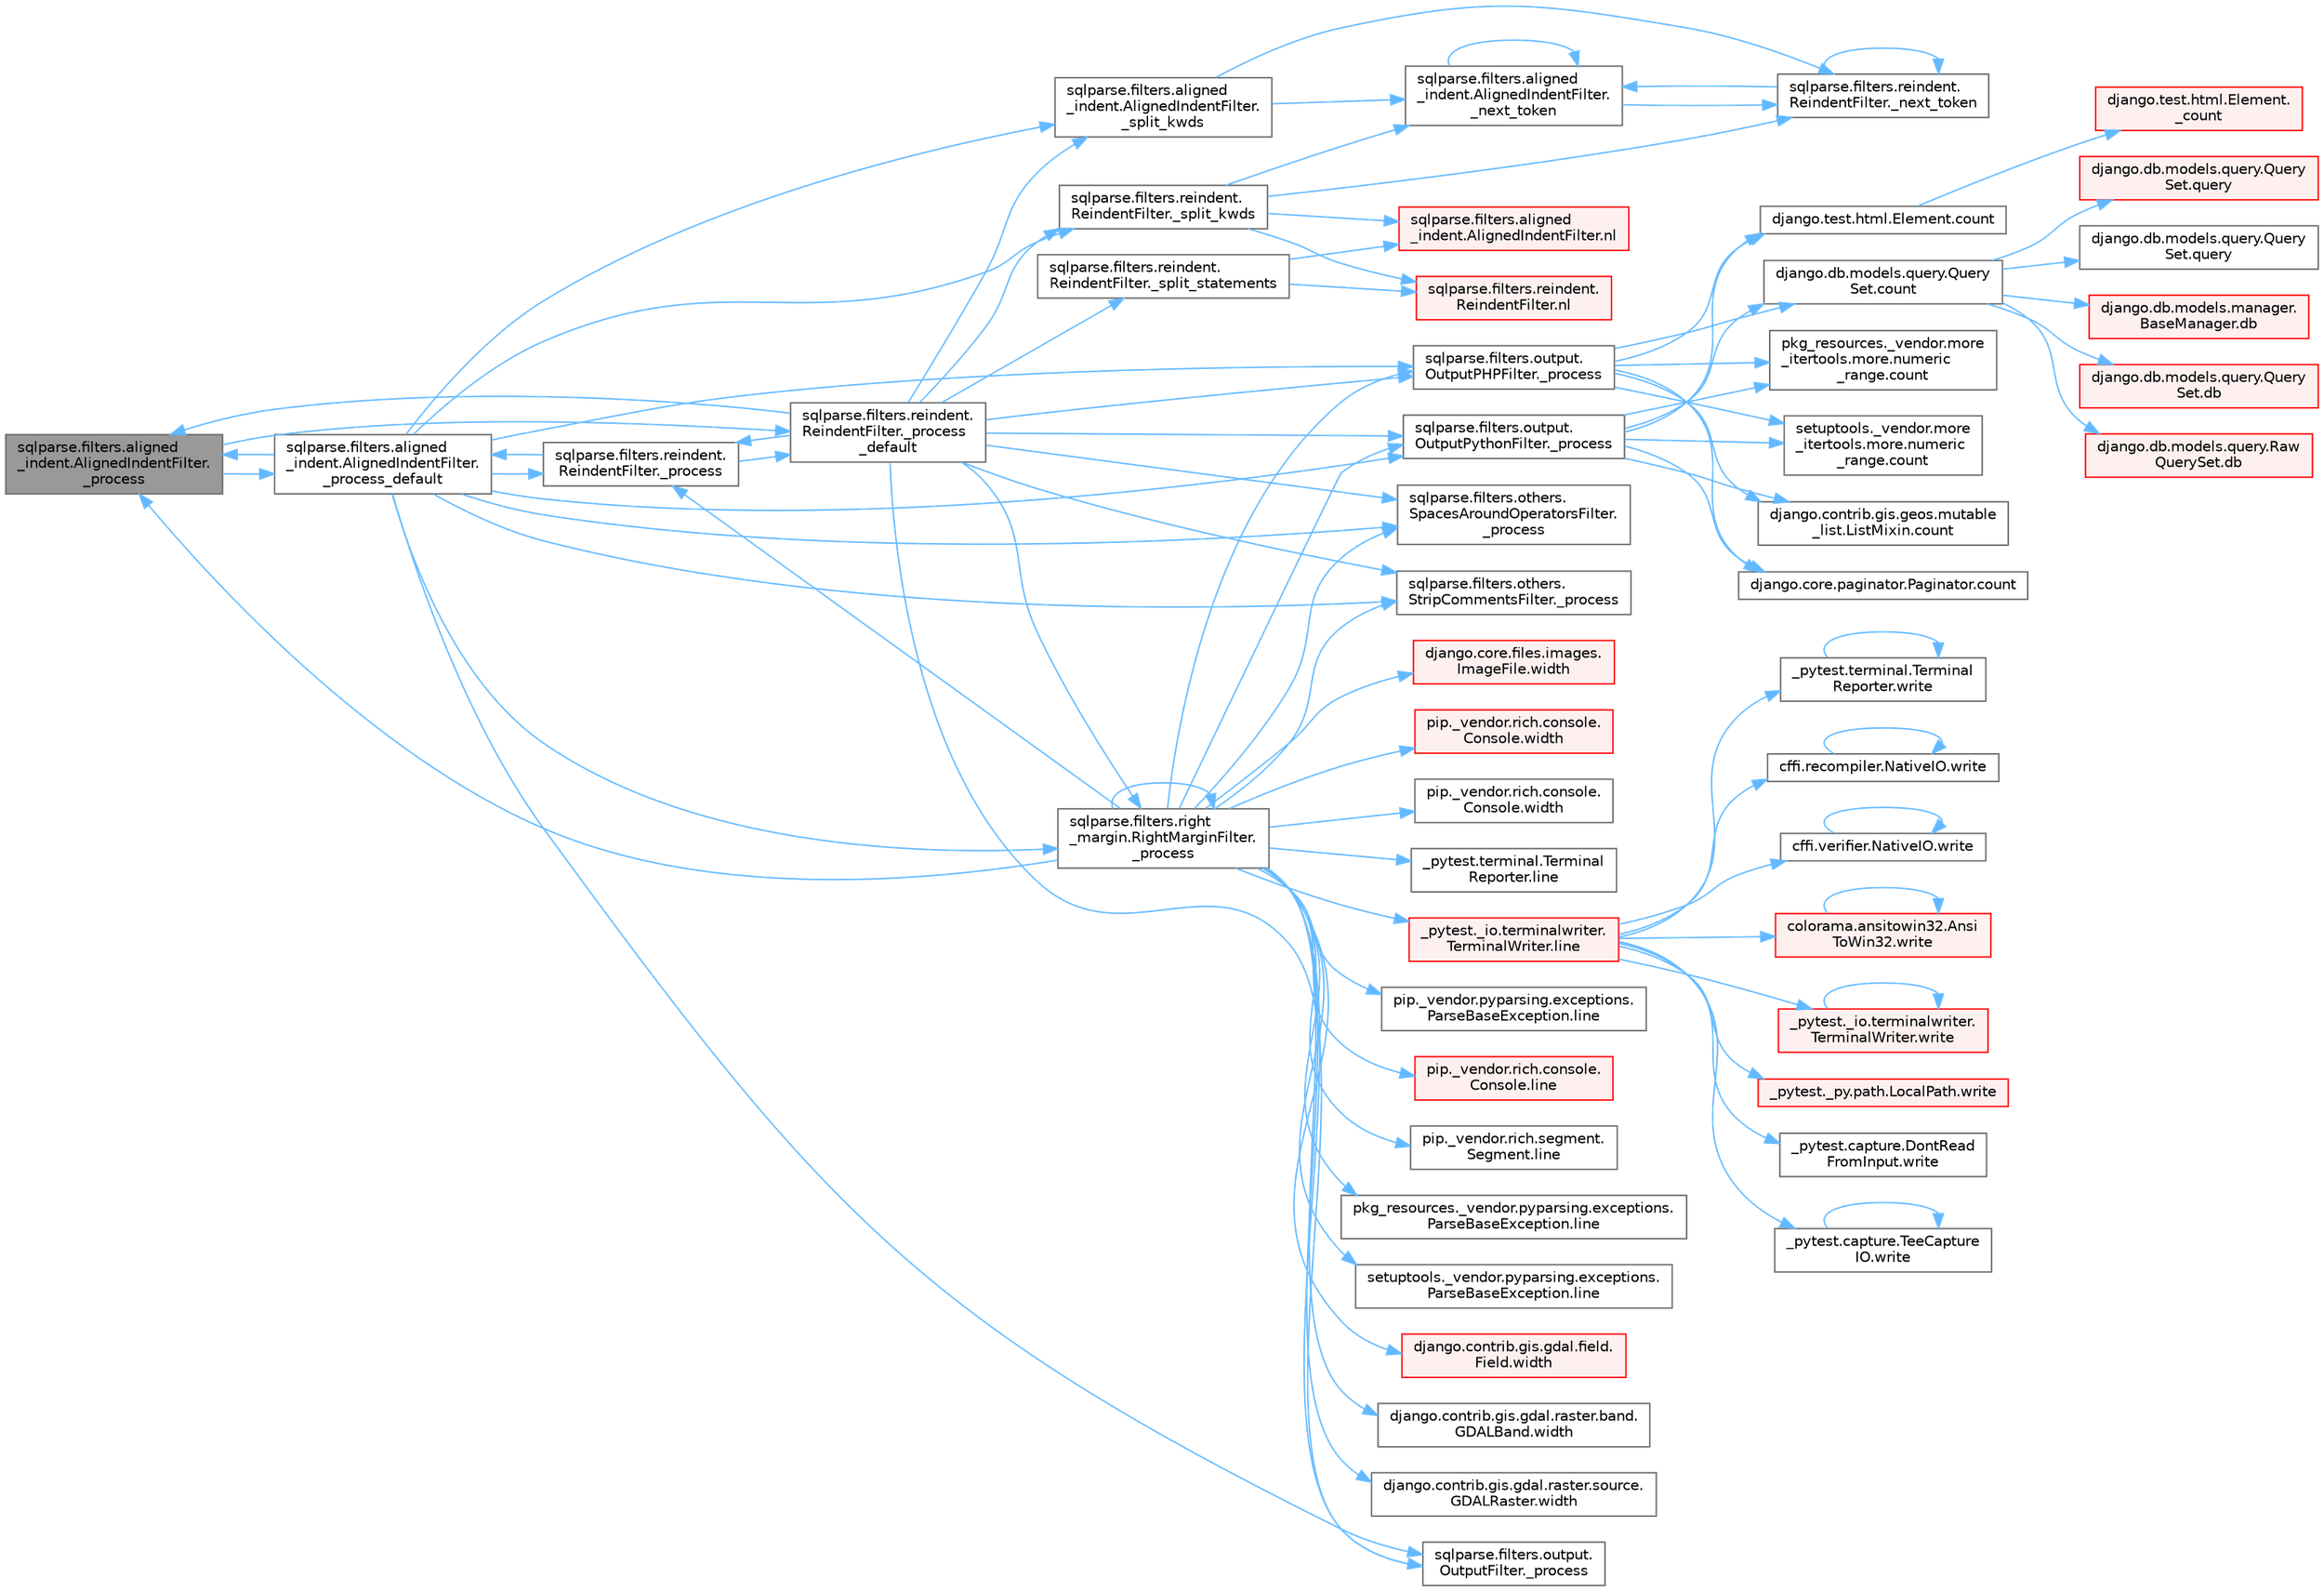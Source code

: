 digraph "sqlparse.filters.aligned_indent.AlignedIndentFilter._process"
{
 // LATEX_PDF_SIZE
  bgcolor="transparent";
  edge [fontname=Helvetica,fontsize=10,labelfontname=Helvetica,labelfontsize=10];
  node [fontname=Helvetica,fontsize=10,shape=box,height=0.2,width=0.4];
  rankdir="LR";
  Node1 [id="Node000001",label="sqlparse.filters.aligned\l_indent.AlignedIndentFilter.\l_process",height=0.2,width=0.4,color="gray40", fillcolor="grey60", style="filled", fontcolor="black",tooltip=" "];
  Node1 -> Node2 [id="edge1_Node000001_Node000002",color="steelblue1",style="solid",tooltip=" "];
  Node2 [id="Node000002",label="sqlparse.filters.aligned\l_indent.AlignedIndentFilter.\l_process_default",height=0.2,width=0.4,color="grey40", fillcolor="white", style="filled",URL="$classsqlparse_1_1filters_1_1aligned__indent_1_1_aligned_indent_filter.html#a3ea4e4dfdbefcbe959c08542b0d53201",tooltip=" "];
  Node2 -> Node1 [id="edge2_Node000002_Node000001",color="steelblue1",style="solid",tooltip=" "];
  Node2 -> Node3 [id="edge3_Node000002_Node000003",color="steelblue1",style="solid",tooltip=" "];
  Node3 [id="Node000003",label="sqlparse.filters.others.\lSpacesAroundOperatorsFilter.\l_process",height=0.2,width=0.4,color="grey40", fillcolor="white", style="filled",URL="$classsqlparse_1_1filters_1_1others_1_1_spaces_around_operators_filter.html#a20b255fae878be2cccea5a47abd763eb",tooltip=" "];
  Node2 -> Node4 [id="edge4_Node000002_Node000004",color="steelblue1",style="solid",tooltip=" "];
  Node4 [id="Node000004",label="sqlparse.filters.others.\lStripCommentsFilter._process",height=0.2,width=0.4,color="grey40", fillcolor="white", style="filled",URL="$classsqlparse_1_1filters_1_1others_1_1_strip_comments_filter.html#a75ad49ebb49afa20e94ce6d5bdfb733e",tooltip=" "];
  Node2 -> Node5 [id="edge5_Node000002_Node000005",color="steelblue1",style="solid",tooltip=" "];
  Node5 [id="Node000005",label="sqlparse.filters.output.\lOutputFilter._process",height=0.2,width=0.4,color="grey40", fillcolor="white", style="filled",URL="$classsqlparse_1_1filters_1_1output_1_1_output_filter.html#a6af9592b6be9158cebfe22c2c6929192",tooltip=" "];
  Node2 -> Node6 [id="edge6_Node000002_Node000006",color="steelblue1",style="solid",tooltip=" "];
  Node6 [id="Node000006",label="sqlparse.filters.output.\lOutputPHPFilter._process",height=0.2,width=0.4,color="grey40", fillcolor="white", style="filled",URL="$classsqlparse_1_1filters_1_1output_1_1_output_p_h_p_filter.html#a04e946235754e1e1a0717a17a2ab7980",tooltip=" "];
  Node6 -> Node7 [id="edge7_Node000006_Node000007",color="steelblue1",style="solid",tooltip=" "];
  Node7 [id="Node000007",label="django.contrib.gis.geos.mutable\l_list.ListMixin.count",height=0.2,width=0.4,color="grey40", fillcolor="white", style="filled",URL="$classdjango_1_1contrib_1_1gis_1_1geos_1_1mutable__list_1_1_list_mixin.html#a52a5d6a5f27045cb138ba9a57df5e921",tooltip=" "];
  Node6 -> Node8 [id="edge8_Node000006_Node000008",color="steelblue1",style="solid",tooltip=" "];
  Node8 [id="Node000008",label="django.core.paginator.Paginator.count",height=0.2,width=0.4,color="grey40", fillcolor="white", style="filled",URL="$classdjango_1_1core_1_1paginator_1_1_paginator.html#ac2c18c5d294f3d2c27754dfc6309dbec",tooltip=" "];
  Node6 -> Node9 [id="edge9_Node000006_Node000009",color="steelblue1",style="solid",tooltip=" "];
  Node9 [id="Node000009",label="django.db.models.query.Query\lSet.count",height=0.2,width=0.4,color="grey40", fillcolor="white", style="filled",URL="$classdjango_1_1db_1_1models_1_1query_1_1_query_set.html#a50571215acaaa76c6f87732de6bde934",tooltip=" "];
  Node9 -> Node10 [id="edge10_Node000009_Node000010",color="steelblue1",style="solid",tooltip=" "];
  Node10 [id="Node000010",label="django.db.models.manager.\lBaseManager.db",height=0.2,width=0.4,color="red", fillcolor="#FFF0F0", style="filled",URL="$classdjango_1_1db_1_1models_1_1manager_1_1_base_manager.html#ad6c30d1033fbe64ca4ac1d2bf0162a8a",tooltip=" "];
  Node9 -> Node18 [id="edge11_Node000009_Node000018",color="steelblue1",style="solid",tooltip=" "];
  Node18 [id="Node000018",label="django.db.models.query.Query\lSet.db",height=0.2,width=0.4,color="red", fillcolor="#FFF0F0", style="filled",URL="$classdjango_1_1db_1_1models_1_1query_1_1_query_set.html#a6ff7e94dd4e7293da5fb86f6349ce9b8",tooltip=" "];
  Node9 -> Node19 [id="edge12_Node000009_Node000019",color="steelblue1",style="solid",tooltip=" "];
  Node19 [id="Node000019",label="django.db.models.query.Raw\lQuerySet.db",height=0.2,width=0.4,color="red", fillcolor="#FFF0F0", style="filled",URL="$classdjango_1_1db_1_1models_1_1query_1_1_raw_query_set.html#a1f352bf15faf0aa43e22709fde8f7564",tooltip=" "];
  Node9 -> Node20 [id="edge13_Node000009_Node000020",color="steelblue1",style="solid",tooltip=" "];
  Node20 [id="Node000020",label="django.db.models.query.Query\lSet.query",height=0.2,width=0.4,color="red", fillcolor="#FFF0F0", style="filled",URL="$classdjango_1_1db_1_1models_1_1query_1_1_query_set.html#a8028ed81b109acb162489dbd16604c83",tooltip=" "];
  Node9 -> Node22 [id="edge14_Node000009_Node000022",color="steelblue1",style="solid",tooltip=" "];
  Node22 [id="Node000022",label="django.db.models.query.Query\lSet.query",height=0.2,width=0.4,color="grey40", fillcolor="white", style="filled",URL="$classdjango_1_1db_1_1models_1_1query_1_1_query_set.html#a0b0307a9b3f65303afb2c5783372d2c2",tooltip=" "];
  Node6 -> Node23 [id="edge15_Node000006_Node000023",color="steelblue1",style="solid",tooltip=" "];
  Node23 [id="Node000023",label="django.test.html.Element.count",height=0.2,width=0.4,color="grey40", fillcolor="white", style="filled",URL="$classdjango_1_1test_1_1html_1_1_element.html#a4ec3c5c3429fb44a2715de6f0fab7864",tooltip=" "];
  Node23 -> Node24 [id="edge16_Node000023_Node000024",color="steelblue1",style="solid",tooltip=" "];
  Node24 [id="Node000024",label="django.test.html.Element.\l_count",height=0.2,width=0.4,color="red", fillcolor="#FFF0F0", style="filled",URL="$classdjango_1_1test_1_1html_1_1_element.html#a41931b250e40c64a492d92a08ecda738",tooltip=" "];
  Node6 -> Node3410 [id="edge17_Node000006_Node003410",color="steelblue1",style="solid",tooltip=" "];
  Node3410 [id="Node003410",label="pkg_resources._vendor.more\l_itertools.more.numeric\l_range.count",height=0.2,width=0.4,color="grey40", fillcolor="white", style="filled",URL="$classpkg__resources_1_1__vendor_1_1more__itertools_1_1more_1_1numeric__range.html#a9e81a46e7ea3f796d17035c9100ff1e7",tooltip=" "];
  Node6 -> Node3411 [id="edge18_Node000006_Node003411",color="steelblue1",style="solid",tooltip=" "];
  Node3411 [id="Node003411",label="setuptools._vendor.more\l_itertools.more.numeric\l_range.count",height=0.2,width=0.4,color="grey40", fillcolor="white", style="filled",URL="$classsetuptools_1_1__vendor_1_1more__itertools_1_1more_1_1numeric__range.html#a906f0c4877f63fc1f2551daef75ae91f",tooltip=" "];
  Node2 -> Node4531 [id="edge19_Node000002_Node004531",color="steelblue1",style="solid",tooltip=" "];
  Node4531 [id="Node004531",label="sqlparse.filters.output.\lOutputPythonFilter._process",height=0.2,width=0.4,color="grey40", fillcolor="white", style="filled",URL="$classsqlparse_1_1filters_1_1output_1_1_output_python_filter.html#a7c6321a8ac3f268ad06caf05f26a42f8",tooltip=" "];
  Node4531 -> Node7 [id="edge20_Node004531_Node000007",color="steelblue1",style="solid",tooltip=" "];
  Node4531 -> Node8 [id="edge21_Node004531_Node000008",color="steelblue1",style="solid",tooltip=" "];
  Node4531 -> Node9 [id="edge22_Node004531_Node000009",color="steelblue1",style="solid",tooltip=" "];
  Node4531 -> Node23 [id="edge23_Node004531_Node000023",color="steelblue1",style="solid",tooltip=" "];
  Node4531 -> Node3410 [id="edge24_Node004531_Node003410",color="steelblue1",style="solid",tooltip=" "];
  Node4531 -> Node3411 [id="edge25_Node004531_Node003411",color="steelblue1",style="solid",tooltip=" "];
  Node2 -> Node4532 [id="edge26_Node000002_Node004532",color="steelblue1",style="solid",tooltip=" "];
  Node4532 [id="Node004532",label="sqlparse.filters.reindent.\lReindentFilter._process",height=0.2,width=0.4,color="grey40", fillcolor="white", style="filled",URL="$classsqlparse_1_1filters_1_1reindent_1_1_reindent_filter.html#aa8d7cd3a887a74b15b60245754c2f0ad",tooltip=" "];
  Node4532 -> Node2 [id="edge27_Node004532_Node000002",color="steelblue1",style="solid",tooltip=" "];
  Node4532 -> Node4533 [id="edge28_Node004532_Node004533",color="steelblue1",style="solid",tooltip=" "];
  Node4533 [id="Node004533",label="sqlparse.filters.reindent.\lReindentFilter._process\l_default",height=0.2,width=0.4,color="grey40", fillcolor="white", style="filled",URL="$classsqlparse_1_1filters_1_1reindent_1_1_reindent_filter.html#a1c1a3a8db38895a336e3e44c9ce4dc14",tooltip=" "];
  Node4533 -> Node1 [id="edge29_Node004533_Node000001",color="steelblue1",style="solid",tooltip=" "];
  Node4533 -> Node3 [id="edge30_Node004533_Node000003",color="steelblue1",style="solid",tooltip=" "];
  Node4533 -> Node4 [id="edge31_Node004533_Node000004",color="steelblue1",style="solid",tooltip=" "];
  Node4533 -> Node5 [id="edge32_Node004533_Node000005",color="steelblue1",style="solid",tooltip=" "];
  Node4533 -> Node6 [id="edge33_Node004533_Node000006",color="steelblue1",style="solid",tooltip=" "];
  Node4533 -> Node4531 [id="edge34_Node004533_Node004531",color="steelblue1",style="solid",tooltip=" "];
  Node4533 -> Node4532 [id="edge35_Node004533_Node004532",color="steelblue1",style="solid",tooltip=" "];
  Node4533 -> Node4534 [id="edge36_Node004533_Node004534",color="steelblue1",style="solid",tooltip=" "];
  Node4534 [id="Node004534",label="sqlparse.filters.right\l_margin.RightMarginFilter.\l_process",height=0.2,width=0.4,color="grey40", fillcolor="white", style="filled",URL="$classsqlparse_1_1filters_1_1right__margin_1_1_right_margin_filter.html#a62b0707d94aff59b0fc1428eca96f6a9",tooltip=" "];
  Node4534 -> Node1 [id="edge37_Node004534_Node000001",color="steelblue1",style="solid",tooltip=" "];
  Node4534 -> Node3 [id="edge38_Node004534_Node000003",color="steelblue1",style="solid",tooltip=" "];
  Node4534 -> Node4 [id="edge39_Node004534_Node000004",color="steelblue1",style="solid",tooltip=" "];
  Node4534 -> Node5 [id="edge40_Node004534_Node000005",color="steelblue1",style="solid",tooltip=" "];
  Node4534 -> Node6 [id="edge41_Node004534_Node000006",color="steelblue1",style="solid",tooltip=" "];
  Node4534 -> Node4531 [id="edge42_Node004534_Node004531",color="steelblue1",style="solid",tooltip=" "];
  Node4534 -> Node4532 [id="edge43_Node004534_Node004532",color="steelblue1",style="solid",tooltip=" "];
  Node4534 -> Node4534 [id="edge44_Node004534_Node004534",color="steelblue1",style="solid",tooltip=" "];
  Node4534 -> Node241 [id="edge45_Node004534_Node000241",color="steelblue1",style="solid",tooltip=" "];
  Node241 [id="Node000241",label="_pytest._io.terminalwriter.\lTerminalWriter.line",height=0.2,width=0.4,color="red", fillcolor="#FFF0F0", style="filled",URL="$class__pytest_1_1__io_1_1terminalwriter_1_1_terminal_writer.html#a70c206b6c71b946771673c95d93d5d5a",tooltip=" "];
  Node241 -> Node242 [id="edge46_Node000241_Node000242",color="steelblue1",style="solid",tooltip=" "];
  Node242 [id="Node000242",label="_pytest._io.terminalwriter.\lTerminalWriter.write",height=0.2,width=0.4,color="red", fillcolor="#FFF0F0", style="filled",URL="$class__pytest_1_1__io_1_1terminalwriter_1_1_terminal_writer.html#ab011b237aec5bafbe3761ee6eceaa5b1",tooltip=" "];
  Node242 -> Node242 [id="edge47_Node000242_Node000242",color="steelblue1",style="solid",tooltip=" "];
  Node241 -> Node3961 [id="edge48_Node000241_Node003961",color="steelblue1",style="solid",tooltip=" "];
  Node3961 [id="Node003961",label="_pytest._py.path.LocalPath.write",height=0.2,width=0.4,color="red", fillcolor="#FFF0F0", style="filled",URL="$class__pytest_1_1__py_1_1path_1_1_local_path.html#a8f782fcf3e7b991a42259724f3d25de2",tooltip=" "];
  Node241 -> Node3962 [id="edge49_Node000241_Node003962",color="steelblue1",style="solid",tooltip=" "];
  Node3962 [id="Node003962",label="_pytest.capture.DontRead\lFromInput.write",height=0.2,width=0.4,color="grey40", fillcolor="white", style="filled",URL="$class__pytest_1_1capture_1_1_dont_read_from_input.html#a406eef5fc6e2a689e4095b418e34258e",tooltip=" "];
  Node241 -> Node3963 [id="edge50_Node000241_Node003963",color="steelblue1",style="solid",tooltip=" "];
  Node3963 [id="Node003963",label="_pytest.capture.TeeCapture\lIO.write",height=0.2,width=0.4,color="grey40", fillcolor="white", style="filled",URL="$class__pytest_1_1capture_1_1_tee_capture_i_o.html#ad2ae68f89adb705539b1f510ac1d2a06",tooltip=" "];
  Node3963 -> Node3963 [id="edge51_Node003963_Node003963",color="steelblue1",style="solid",tooltip=" "];
  Node241 -> Node3964 [id="edge52_Node000241_Node003964",color="steelblue1",style="solid",tooltip=" "];
  Node3964 [id="Node003964",label="_pytest.terminal.Terminal\lReporter.write",height=0.2,width=0.4,color="grey40", fillcolor="white", style="filled",URL="$class__pytest_1_1terminal_1_1_terminal_reporter.html#a6a83fce851fa9dfdc476bc6fb0d4595b",tooltip=" "];
  Node3964 -> Node3964 [id="edge53_Node003964_Node003964",color="steelblue1",style="solid",tooltip=" "];
  Node241 -> Node3965 [id="edge54_Node000241_Node003965",color="steelblue1",style="solid",tooltip=" "];
  Node3965 [id="Node003965",label="cffi.recompiler.NativeIO.write",height=0.2,width=0.4,color="grey40", fillcolor="white", style="filled",URL="$classcffi_1_1recompiler_1_1_native_i_o.html#a179e7b41f653f51024a2cc98ad72cbbe",tooltip=" "];
  Node3965 -> Node3965 [id="edge55_Node003965_Node003965",color="steelblue1",style="solid",tooltip=" "];
  Node241 -> Node3966 [id="edge56_Node000241_Node003966",color="steelblue1",style="solid",tooltip=" "];
  Node3966 [id="Node003966",label="cffi.verifier.NativeIO.write",height=0.2,width=0.4,color="grey40", fillcolor="white", style="filled",URL="$classcffi_1_1verifier_1_1_native_i_o.html#a9f02f1e437c53293db7389ce253ee238",tooltip=" "];
  Node3966 -> Node3966 [id="edge57_Node003966_Node003966",color="steelblue1",style="solid",tooltip=" "];
  Node241 -> Node3967 [id="edge58_Node000241_Node003967",color="steelblue1",style="solid",tooltip=" "];
  Node3967 [id="Node003967",label="colorama.ansitowin32.Ansi\lToWin32.write",height=0.2,width=0.4,color="red", fillcolor="#FFF0F0", style="filled",URL="$classcolorama_1_1ansitowin32_1_1_ansi_to_win32.html#abadac90e6f0a5a03cecdc6f254eca7d8",tooltip=" "];
  Node3967 -> Node3967 [id="edge59_Node003967_Node003967",color="steelblue1",style="solid",tooltip=" "];
  Node4534 -> Node294 [id="edge60_Node004534_Node000294",color="steelblue1",style="solid",tooltip=" "];
  Node294 [id="Node000294",label="_pytest.terminal.Terminal\lReporter.line",height=0.2,width=0.4,color="grey40", fillcolor="white", style="filled",URL="$class__pytest_1_1terminal_1_1_terminal_reporter.html#a93c0c8ead6fc609ded513a82b16b30d6",tooltip=" "];
  Node4534 -> Node295 [id="edge61_Node004534_Node000295",color="steelblue1",style="solid",tooltip=" "];
  Node295 [id="Node000295",label="pip._vendor.pyparsing.exceptions.\lParseBaseException.line",height=0.2,width=0.4,color="grey40", fillcolor="white", style="filled",URL="$classpip_1_1__vendor_1_1pyparsing_1_1exceptions_1_1_parse_base_exception.html#aa2329017443b8e4ac6f0415a61e18938",tooltip=" "];
  Node4534 -> Node296 [id="edge62_Node004534_Node000296",color="steelblue1",style="solid",tooltip=" "];
  Node296 [id="Node000296",label="pip._vendor.rich.console.\lConsole.line",height=0.2,width=0.4,color="red", fillcolor="#FFF0F0", style="filled",URL="$classpip_1_1__vendor_1_1rich_1_1console_1_1_console.html#a41d951735692dcacd03f429df410629c",tooltip=" "];
  Node4534 -> Node4464 [id="edge63_Node004534_Node004464",color="steelblue1",style="solid",tooltip=" "];
  Node4464 [id="Node004464",label="pip._vendor.rich.segment.\lSegment.line",height=0.2,width=0.4,color="grey40", fillcolor="white", style="filled",URL="$classpip_1_1__vendor_1_1rich_1_1segment_1_1_segment.html#a1d04079b7b56d7149c9f695a7005053c",tooltip=" "];
  Node4534 -> Node4465 [id="edge64_Node004534_Node004465",color="steelblue1",style="solid",tooltip=" "];
  Node4465 [id="Node004465",label="pkg_resources._vendor.pyparsing.exceptions.\lParseBaseException.line",height=0.2,width=0.4,color="grey40", fillcolor="white", style="filled",URL="$classpkg__resources_1_1__vendor_1_1pyparsing_1_1exceptions_1_1_parse_base_exception.html#a0008de93649d601aee59f9355b7db231",tooltip=" "];
  Node4534 -> Node4466 [id="edge65_Node004534_Node004466",color="steelblue1",style="solid",tooltip=" "];
  Node4466 [id="Node004466",label="setuptools._vendor.pyparsing.exceptions.\lParseBaseException.line",height=0.2,width=0.4,color="grey40", fillcolor="white", style="filled",URL="$classsetuptools_1_1__vendor_1_1pyparsing_1_1exceptions_1_1_parse_base_exception.html#ac4e957463d1b83df668df7d619160a90",tooltip=" "];
  Node4534 -> Node1853 [id="edge66_Node004534_Node001853",color="steelblue1",style="solid",tooltip=" "];
  Node1853 [id="Node001853",label="django.contrib.gis.gdal.field.\lField.width",height=0.2,width=0.4,color="red", fillcolor="#FFF0F0", style="filled",URL="$classdjango_1_1contrib_1_1gis_1_1gdal_1_1field_1_1_field.html#a9d43a623b937f633a9e6dca9323f5fa7",tooltip=" "];
  Node4534 -> Node1854 [id="edge67_Node004534_Node001854",color="steelblue1",style="solid",tooltip=" "];
  Node1854 [id="Node001854",label="django.contrib.gis.gdal.raster.band.\lGDALBand.width",height=0.2,width=0.4,color="grey40", fillcolor="white", style="filled",URL="$classdjango_1_1contrib_1_1gis_1_1gdal_1_1raster_1_1band_1_1_g_d_a_l_band.html#a407780888708f2bb99b4d298eb6d8062",tooltip=" "];
  Node4534 -> Node1855 [id="edge68_Node004534_Node001855",color="steelblue1",style="solid",tooltip=" "];
  Node1855 [id="Node001855",label="django.contrib.gis.gdal.raster.source.\lGDALRaster.width",height=0.2,width=0.4,color="grey40", fillcolor="white", style="filled",URL="$classdjango_1_1contrib_1_1gis_1_1gdal_1_1raster_1_1source_1_1_g_d_a_l_raster.html#a58442e42bce5bcabb54fab7a2e636bc2",tooltip=" "];
  Node4534 -> Node1856 [id="edge69_Node004534_Node001856",color="steelblue1",style="solid",tooltip=" "];
  Node1856 [id="Node001856",label="django.core.files.images.\lImageFile.width",height=0.2,width=0.4,color="red", fillcolor="#FFF0F0", style="filled",URL="$classdjango_1_1core_1_1files_1_1images_1_1_image_file.html#a3a50a37ab3f2d7395c892a262ecb49bc",tooltip=" "];
  Node4534 -> Node1857 [id="edge70_Node004534_Node001857",color="steelblue1",style="solid",tooltip=" "];
  Node1857 [id="Node001857",label="pip._vendor.rich.console.\lConsole.width",height=0.2,width=0.4,color="red", fillcolor="#FFF0F0", style="filled",URL="$classpip_1_1__vendor_1_1rich_1_1console_1_1_console.html#a3163e1b4e2842bc355d0f5c3100ecc08",tooltip=" "];
  Node4534 -> Node1858 [id="edge71_Node004534_Node001858",color="steelblue1",style="solid",tooltip=" "];
  Node1858 [id="Node001858",label="pip._vendor.rich.console.\lConsole.width",height=0.2,width=0.4,color="grey40", fillcolor="white", style="filled",URL="$classpip_1_1__vendor_1_1rich_1_1console_1_1_console.html#aa2ba8c5fa1dd224794b0ac2acd384863",tooltip=" "];
  Node4533 -> Node4535 [id="edge72_Node004533_Node004535",color="steelblue1",style="solid",tooltip=" "];
  Node4535 [id="Node004535",label="sqlparse.filters.aligned\l_indent.AlignedIndentFilter.\l_split_kwds",height=0.2,width=0.4,color="grey40", fillcolor="white", style="filled",URL="$classsqlparse_1_1filters_1_1aligned__indent_1_1_aligned_indent_filter.html#ae80ac955678a16b823a6ca41b154bb36",tooltip=" "];
  Node4535 -> Node4536 [id="edge73_Node004535_Node004536",color="steelblue1",style="solid",tooltip=" "];
  Node4536 [id="Node004536",label="sqlparse.filters.aligned\l_indent.AlignedIndentFilter.\l_next_token",height=0.2,width=0.4,color="grey40", fillcolor="white", style="filled",URL="$classsqlparse_1_1filters_1_1aligned__indent_1_1_aligned_indent_filter.html#ae8e5d5cfab7e78b13db9bddae9072960",tooltip=" "];
  Node4536 -> Node4536 [id="edge74_Node004536_Node004536",color="steelblue1",style="solid",tooltip=" "];
  Node4536 -> Node4537 [id="edge75_Node004536_Node004537",color="steelblue1",style="solid",tooltip=" "];
  Node4537 [id="Node004537",label="sqlparse.filters.reindent.\lReindentFilter._next_token",height=0.2,width=0.4,color="grey40", fillcolor="white", style="filled",URL="$classsqlparse_1_1filters_1_1reindent_1_1_reindent_filter.html#a726d200457bbe323492773e34be4b045",tooltip=" "];
  Node4537 -> Node4536 [id="edge76_Node004537_Node004536",color="steelblue1",style="solid",tooltip=" "];
  Node4537 -> Node4537 [id="edge77_Node004537_Node004537",color="steelblue1",style="solid",tooltip=" "];
  Node4535 -> Node4537 [id="edge78_Node004535_Node004537",color="steelblue1",style="solid",tooltip=" "];
  Node4533 -> Node4538 [id="edge79_Node004533_Node004538",color="steelblue1",style="solid",tooltip=" "];
  Node4538 [id="Node004538",label="sqlparse.filters.reindent.\lReindentFilter._split_kwds",height=0.2,width=0.4,color="grey40", fillcolor="white", style="filled",URL="$classsqlparse_1_1filters_1_1reindent_1_1_reindent_filter.html#a1fca586c26a325f1e9150ed20bb699e5",tooltip=" "];
  Node4538 -> Node4536 [id="edge80_Node004538_Node004536",color="steelblue1",style="solid",tooltip=" "];
  Node4538 -> Node4537 [id="edge81_Node004538_Node004537",color="steelblue1",style="solid",tooltip=" "];
  Node4538 -> Node4539 [id="edge82_Node004538_Node004539",color="steelblue1",style="solid",tooltip=" "];
  Node4539 [id="Node004539",label="sqlparse.filters.aligned\l_indent.AlignedIndentFilter.nl",height=0.2,width=0.4,color="red", fillcolor="#FFF0F0", style="filled",URL="$classsqlparse_1_1filters_1_1aligned__indent_1_1_aligned_indent_filter.html#a0137da1c080d0ab864e01e6c9d70a2c8",tooltip=" "];
  Node4538 -> Node4540 [id="edge83_Node004538_Node004540",color="steelblue1",style="solid",tooltip=" "];
  Node4540 [id="Node004540",label="sqlparse.filters.reindent.\lReindentFilter.nl",height=0.2,width=0.4,color="red", fillcolor="#FFF0F0", style="filled",URL="$classsqlparse_1_1filters_1_1reindent_1_1_reindent_filter.html#ae085b652281f61b558e777b836a54ee2",tooltip=" "];
  Node4533 -> Node4542 [id="edge84_Node004533_Node004542",color="steelblue1",style="solid",tooltip=" "];
  Node4542 [id="Node004542",label="sqlparse.filters.reindent.\lReindentFilter._split_statements",height=0.2,width=0.4,color="grey40", fillcolor="white", style="filled",URL="$classsqlparse_1_1filters_1_1reindent_1_1_reindent_filter.html#a172a5c6d57edffb58c5a1860295f83cc",tooltip=" "];
  Node4542 -> Node4539 [id="edge85_Node004542_Node004539",color="steelblue1",style="solid",tooltip=" "];
  Node4542 -> Node4540 [id="edge86_Node004542_Node004540",color="steelblue1",style="solid",tooltip=" "];
  Node2 -> Node4534 [id="edge87_Node000002_Node004534",color="steelblue1",style="solid",tooltip=" "];
  Node2 -> Node4535 [id="edge88_Node000002_Node004535",color="steelblue1",style="solid",tooltip=" "];
  Node2 -> Node4538 [id="edge89_Node000002_Node004538",color="steelblue1",style="solid",tooltip=" "];
  Node1 -> Node4533 [id="edge90_Node000001_Node004533",color="steelblue1",style="solid",tooltip=" "];
}
